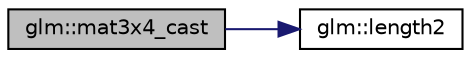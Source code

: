digraph "glm::mat3x4_cast"
{
 // LATEX_PDF_SIZE
  edge [fontname="Helvetica",fontsize="10",labelfontname="Helvetica",labelfontsize="10"];
  node [fontname="Helvetica",fontsize="10",shape=record];
  rankdir="LR";
  Node1 [label="glm::mat3x4_cast",height=0.2,width=0.4,color="black", fillcolor="grey75", style="filled", fontcolor="black",tooltip=" "];
  Node1 -> Node2 [color="midnightblue",fontsize="10",style="solid",fontname="Helvetica"];
  Node2 [label="glm::length2",height=0.2,width=0.4,color="black", fillcolor="white", style="filled",URL="$group__gtx__norm.html#ga6d326d62fd9b7f4f0a1b79e56492a7e4",tooltip=" "];
}
